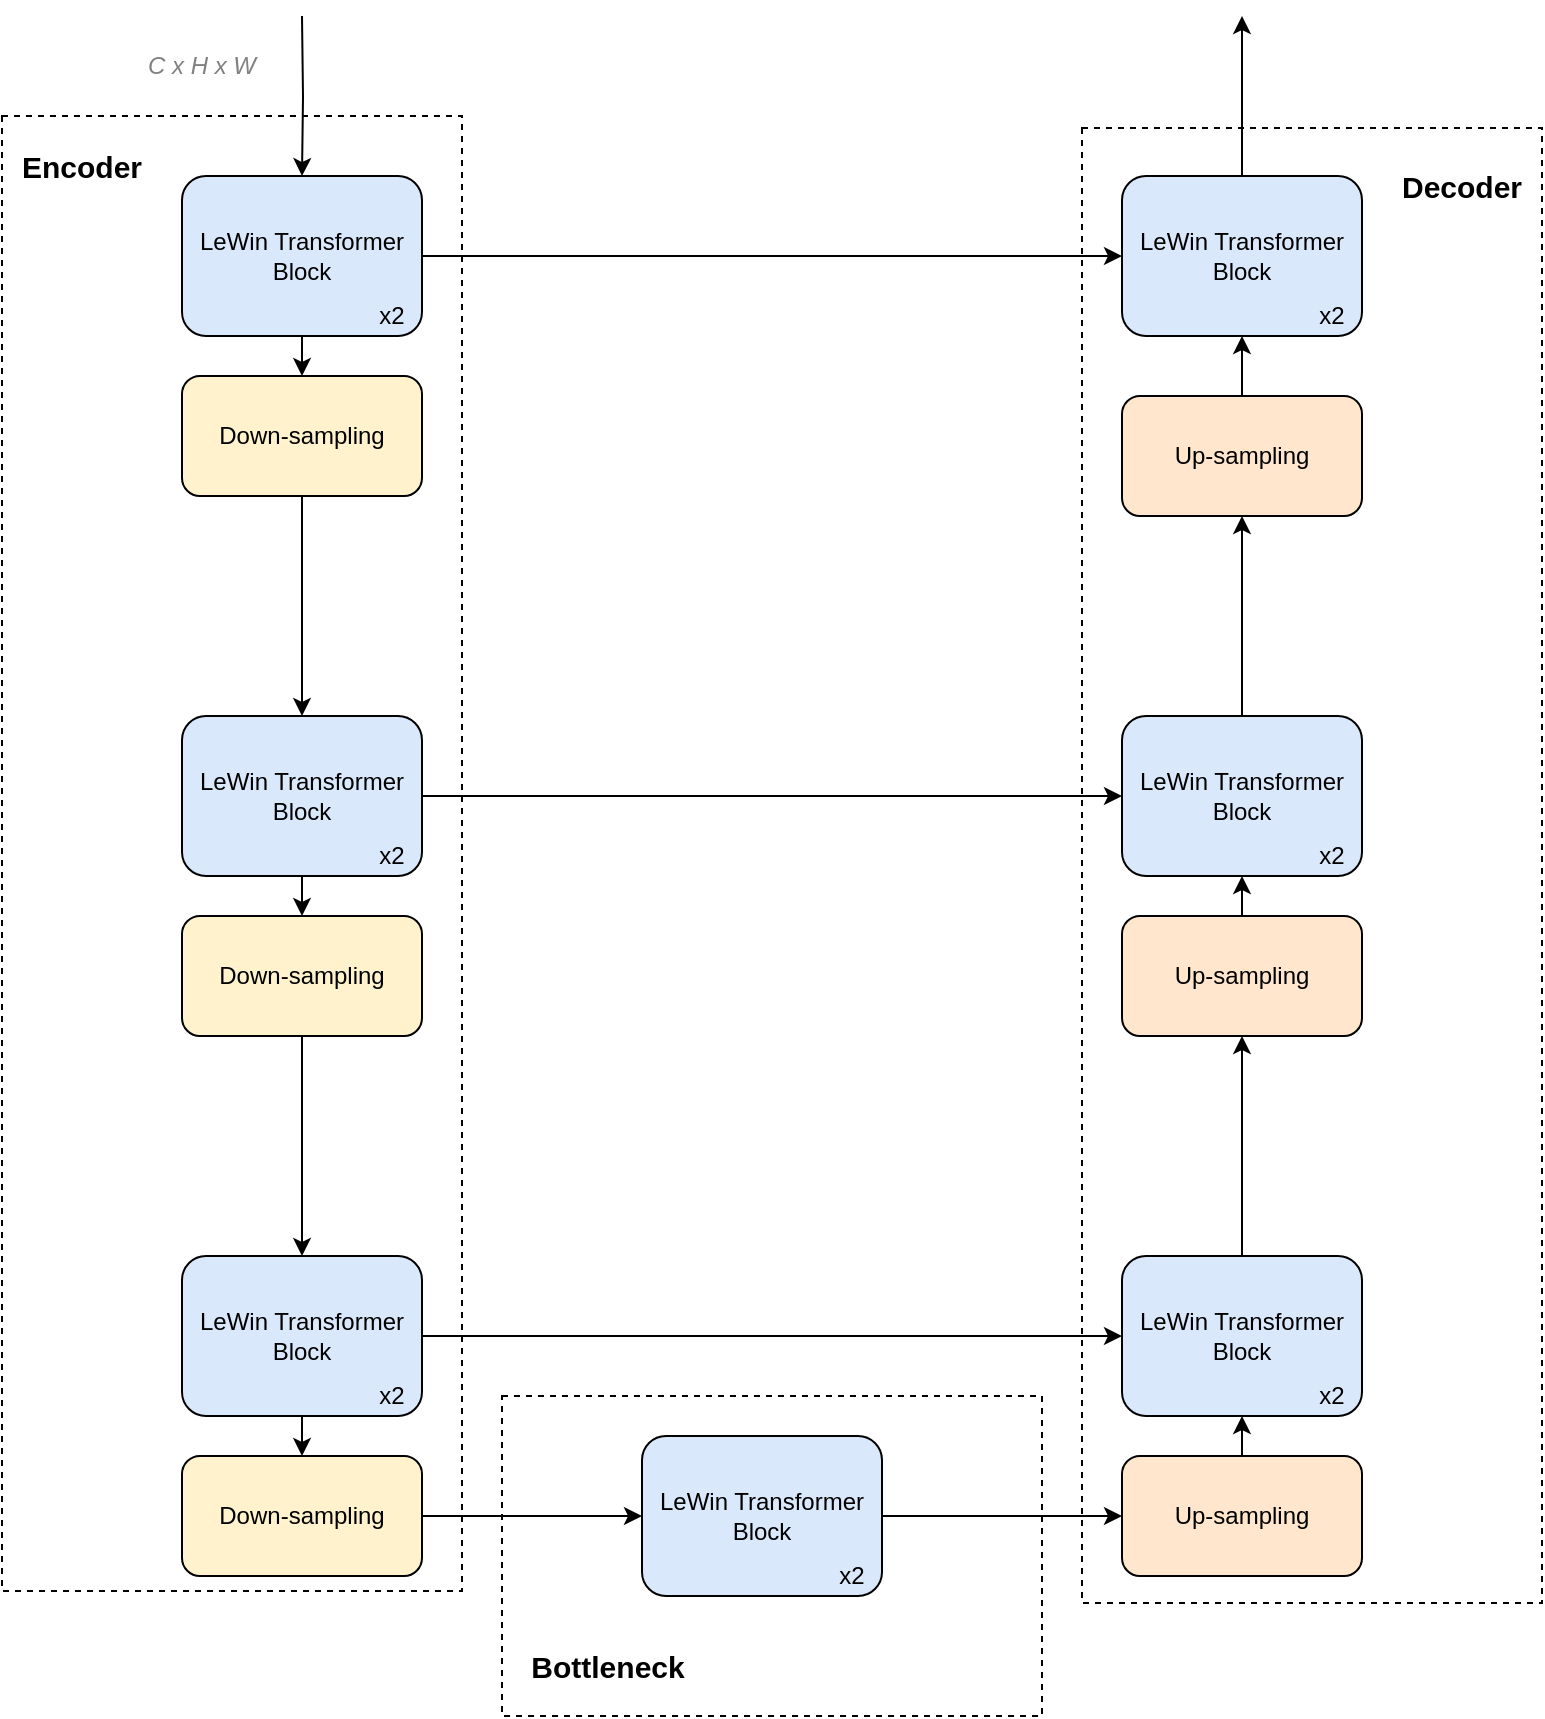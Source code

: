 <mxfile version="15.6.5" type="github">
  <diagram id="IXwqXhgnDkeGvteRUH3C" name="第 1 页">
    <mxGraphModel dx="1221" dy="644" grid="1" gridSize="10" guides="1" tooltips="1" connect="1" arrows="1" fold="1" page="1" pageScale="1" pageWidth="827" pageHeight="1169" math="0" shadow="0">
      <root>
        <mxCell id="0" />
        <mxCell id="1" parent="0" />
        <mxCell id="MLV8fCWVCvASni8vyX7m-54" value="" style="rounded=0;whiteSpace=wrap;html=1;shadow=0;glass=0;labelBackgroundColor=none;sketch=0;fontColor=default;strokeColor=default;fillColor=none;dashed=1;" vertex="1" parent="1">
          <mxGeometry x="70" y="110" width="230" height="737.5" as="geometry" />
        </mxCell>
        <mxCell id="MLV8fCWVCvASni8vyX7m-61" value="" style="rounded=0;whiteSpace=wrap;html=1;shadow=0;glass=0;labelBackgroundColor=none;sketch=0;fontColor=default;strokeColor=default;fillColor=none;dashed=1;" vertex="1" parent="1">
          <mxGeometry x="320" y="750" width="270" height="160" as="geometry" />
        </mxCell>
        <mxCell id="MLV8fCWVCvASni8vyX7m-59" value="" style="rounded=0;whiteSpace=wrap;html=1;shadow=0;glass=0;labelBackgroundColor=none;sketch=0;fontColor=default;strokeColor=default;fillColor=none;dashed=1;" vertex="1" parent="1">
          <mxGeometry x="610" y="116" width="230" height="737.5" as="geometry" />
        </mxCell>
        <mxCell id="MLV8fCWVCvASni8vyX7m-4" value="" style="edgeStyle=orthogonalEdgeStyle;rounded=0;orthogonalLoop=1;jettySize=auto;html=1;fontColor=default;strokeColor=default;labelBackgroundColor=default;" edge="1" parent="1" target="MLV8fCWVCvASni8vyX7m-3">
          <mxGeometry relative="1" as="geometry">
            <mxPoint x="220" y="60" as="sourcePoint" />
          </mxGeometry>
        </mxCell>
        <mxCell id="MLV8fCWVCvASni8vyX7m-14" style="edgeStyle=orthogonalEdgeStyle;rounded=0;orthogonalLoop=1;jettySize=auto;html=1;exitX=0.5;exitY=1;exitDx=0;exitDy=0;entryX=0.5;entryY=0;entryDx=0;entryDy=0;labelBackgroundColor=default;fontColor=default;strokeColor=default;" edge="1" parent="1" source="MLV8fCWVCvASni8vyX7m-3" target="MLV8fCWVCvASni8vyX7m-13">
          <mxGeometry relative="1" as="geometry" />
        </mxCell>
        <mxCell id="MLV8fCWVCvASni8vyX7m-51" style="edgeStyle=orthogonalEdgeStyle;rounded=0;orthogonalLoop=1;jettySize=auto;html=1;exitX=1;exitY=0.5;exitDx=0;exitDy=0;labelBackgroundColor=default;fontColor=default;startArrow=none;startFill=0;endArrow=classic;endFill=1;strokeColor=default;" edge="1" parent="1" source="MLV8fCWVCvASni8vyX7m-3" target="MLV8fCWVCvASni8vyX7m-34">
          <mxGeometry relative="1" as="geometry" />
        </mxCell>
        <mxCell id="MLV8fCWVCvASni8vyX7m-3" value="LeWin Transformer Block" style="rounded=1;whiteSpace=wrap;html=1;fillColor=#dae8fc;strokeColor=#000000;shadow=0;glass=0;sketch=0;labelBackgroundColor=none;fontColor=default;" vertex="1" parent="1">
          <mxGeometry x="160" y="140" width="120" height="80" as="geometry" />
        </mxCell>
        <mxCell id="MLV8fCWVCvASni8vyX7m-5" value="x2" style="text;html=1;strokeColor=none;fillColor=none;align=center;verticalAlign=middle;whiteSpace=wrap;rounded=0;shadow=0;glass=0;sketch=0;fontColor=default;labelBackgroundColor=none;" vertex="1" parent="1">
          <mxGeometry x="250" y="200" width="30" height="20" as="geometry" />
        </mxCell>
        <mxCell id="MLV8fCWVCvASni8vyX7m-16" style="edgeStyle=orthogonalEdgeStyle;rounded=0;orthogonalLoop=1;jettySize=auto;html=1;exitX=0.5;exitY=1;exitDx=0;exitDy=0;entryX=0.5;entryY=0;entryDx=0;entryDy=0;labelBackgroundColor=default;fontColor=default;strokeColor=default;" edge="1" parent="1" source="MLV8fCWVCvASni8vyX7m-6" target="MLV8fCWVCvASni8vyX7m-15">
          <mxGeometry relative="1" as="geometry" />
        </mxCell>
        <mxCell id="MLV8fCWVCvASni8vyX7m-52" style="edgeStyle=orthogonalEdgeStyle;rounded=0;orthogonalLoop=1;jettySize=auto;html=1;exitX=1;exitY=0.5;exitDx=0;exitDy=0;entryX=0;entryY=0.5;entryDx=0;entryDy=0;labelBackgroundColor=default;fontColor=default;startArrow=none;startFill=0;endArrow=classic;endFill=1;strokeColor=default;" edge="1" parent="1" source="MLV8fCWVCvASni8vyX7m-6" target="MLV8fCWVCvASni8vyX7m-32">
          <mxGeometry relative="1" as="geometry" />
        </mxCell>
        <mxCell id="MLV8fCWVCvASni8vyX7m-6" value="LeWin Transformer Block" style="rounded=1;whiteSpace=wrap;html=1;fillColor=#dae8fc;strokeColor=#000000;shadow=0;glass=0;sketch=0;labelBackgroundColor=none;fontColor=default;" vertex="1" parent="1">
          <mxGeometry x="160" y="410" width="120" height="80" as="geometry" />
        </mxCell>
        <mxCell id="MLV8fCWVCvASni8vyX7m-7" value="x2" style="text;html=1;strokeColor=none;fillColor=none;align=center;verticalAlign=middle;whiteSpace=wrap;rounded=0;shadow=0;glass=0;sketch=0;fontColor=default;labelBackgroundColor=none;" vertex="1" parent="1">
          <mxGeometry x="250" y="470" width="30" height="20" as="geometry" />
        </mxCell>
        <mxCell id="MLV8fCWVCvASni8vyX7m-19" style="edgeStyle=orthogonalEdgeStyle;rounded=0;orthogonalLoop=1;jettySize=auto;html=1;exitX=0.5;exitY=1;exitDx=0;exitDy=0;entryX=0.5;entryY=0;entryDx=0;entryDy=0;labelBackgroundColor=default;fontColor=default;strokeColor=default;" edge="1" parent="1" source="MLV8fCWVCvASni8vyX7m-10" target="MLV8fCWVCvASni8vyX7m-18">
          <mxGeometry relative="1" as="geometry" />
        </mxCell>
        <mxCell id="MLV8fCWVCvASni8vyX7m-53" style="edgeStyle=orthogonalEdgeStyle;rounded=0;orthogonalLoop=1;jettySize=auto;html=1;exitX=1;exitY=0.5;exitDx=0;exitDy=0;entryX=0;entryY=0.5;entryDx=0;entryDy=0;labelBackgroundColor=default;fontColor=default;startArrow=none;startFill=0;endArrow=classic;endFill=1;strokeColor=default;" edge="1" parent="1" source="MLV8fCWVCvASni8vyX7m-10" target="MLV8fCWVCvASni8vyX7m-30">
          <mxGeometry relative="1" as="geometry" />
        </mxCell>
        <mxCell id="MLV8fCWVCvASni8vyX7m-10" value="LeWin Transformer Block" style="rounded=1;whiteSpace=wrap;html=1;fillColor=#dae8fc;strokeColor=default;shadow=0;glass=0;sketch=0;labelBackgroundColor=none;fontColor=default;" vertex="1" parent="1">
          <mxGeometry x="160" y="680" width="120" height="80" as="geometry" />
        </mxCell>
        <mxCell id="MLV8fCWVCvASni8vyX7m-11" value="x2" style="text;html=1;strokeColor=none;fillColor=none;align=center;verticalAlign=middle;whiteSpace=wrap;rounded=0;shadow=0;glass=0;sketch=0;fontColor=default;labelBackgroundColor=none;" vertex="1" parent="1">
          <mxGeometry x="250" y="740" width="30" height="20" as="geometry" />
        </mxCell>
        <mxCell id="MLV8fCWVCvASni8vyX7m-21" style="edgeStyle=orthogonalEdgeStyle;rounded=0;orthogonalLoop=1;jettySize=auto;html=1;exitX=0.5;exitY=1;exitDx=0;exitDy=0;labelBackgroundColor=default;fontColor=default;strokeColor=default;" edge="1" parent="1" source="MLV8fCWVCvASni8vyX7m-13" target="MLV8fCWVCvASni8vyX7m-6">
          <mxGeometry relative="1" as="geometry" />
        </mxCell>
        <mxCell id="MLV8fCWVCvASni8vyX7m-13" value="Down-sampling" style="rounded=1;whiteSpace=wrap;html=1;shadow=0;glass=0;labelBackgroundColor=none;sketch=0;strokeColor=#000000;fillColor=#fff2cc;fontColor=default;" vertex="1" parent="1">
          <mxGeometry x="160" y="240" width="120" height="60" as="geometry" />
        </mxCell>
        <mxCell id="MLV8fCWVCvASni8vyX7m-20" style="edgeStyle=orthogonalEdgeStyle;rounded=0;orthogonalLoop=1;jettySize=auto;html=1;exitX=0.5;exitY=1;exitDx=0;exitDy=0;labelBackgroundColor=default;fontColor=default;strokeColor=default;" edge="1" parent="1" source="MLV8fCWVCvASni8vyX7m-15" target="MLV8fCWVCvASni8vyX7m-10">
          <mxGeometry relative="1" as="geometry" />
        </mxCell>
        <mxCell id="MLV8fCWVCvASni8vyX7m-15" value="Down-sampling" style="rounded=1;whiteSpace=wrap;html=1;shadow=0;glass=0;labelBackgroundColor=none;sketch=0;strokeColor=#000000;fillColor=#fff2cc;fontColor=default;" vertex="1" parent="1">
          <mxGeometry x="160" y="510" width="120" height="60" as="geometry" />
        </mxCell>
        <mxCell id="MLV8fCWVCvASni8vyX7m-27" style="edgeStyle=orthogonalEdgeStyle;rounded=0;orthogonalLoop=1;jettySize=auto;html=1;exitX=1;exitY=0.5;exitDx=0;exitDy=0;labelBackgroundColor=default;fontColor=default;startArrow=none;startFill=0;endArrow=classic;endFill=1;strokeColor=default;" edge="1" parent="1" source="MLV8fCWVCvASni8vyX7m-18" target="MLV8fCWVCvASni8vyX7m-25">
          <mxGeometry relative="1" as="geometry" />
        </mxCell>
        <mxCell id="MLV8fCWVCvASni8vyX7m-18" value="Down-sampling" style="rounded=1;whiteSpace=wrap;html=1;shadow=0;glass=0;labelBackgroundColor=none;sketch=0;strokeColor=#000000;fillColor=#fff2cc;fontColor=default;" vertex="1" parent="1">
          <mxGeometry x="160" y="780" width="120" height="60" as="geometry" />
        </mxCell>
        <mxCell id="MLV8fCWVCvASni8vyX7m-22" value="&lt;i&gt;&lt;font&gt;C x H x W&lt;/font&gt;&lt;/i&gt;" style="text;html=1;strokeColor=none;fillColor=none;align=center;verticalAlign=middle;whiteSpace=wrap;rounded=0;shadow=0;glass=0;labelBackgroundColor=none;sketch=0;fontColor=#808080;" vertex="1" parent="1">
          <mxGeometry x="140" y="70" width="60" height="30" as="geometry" />
        </mxCell>
        <mxCell id="MLV8fCWVCvASni8vyX7m-29" style="edgeStyle=orthogonalEdgeStyle;rounded=0;orthogonalLoop=1;jettySize=auto;html=1;exitX=1;exitY=0.5;exitDx=0;exitDy=0;labelBackgroundColor=default;fontColor=default;startArrow=none;startFill=0;endArrow=classic;endFill=1;strokeColor=default;" edge="1" parent="1" source="MLV8fCWVCvASni8vyX7m-25" target="MLV8fCWVCvASni8vyX7m-28">
          <mxGeometry relative="1" as="geometry" />
        </mxCell>
        <mxCell id="MLV8fCWVCvASni8vyX7m-25" value="LeWin Transformer Block" style="rounded=1;whiteSpace=wrap;html=1;fillColor=#dae8fc;strokeColor=default;shadow=0;glass=0;sketch=0;labelBackgroundColor=none;fontColor=default;" vertex="1" parent="1">
          <mxGeometry x="390" y="770" width="120" height="80" as="geometry" />
        </mxCell>
        <mxCell id="MLV8fCWVCvASni8vyX7m-26" value="x2" style="text;html=1;strokeColor=none;fillColor=none;align=center;verticalAlign=middle;whiteSpace=wrap;rounded=0;shadow=0;glass=0;sketch=0;fontColor=default;labelBackgroundColor=none;" vertex="1" parent="1">
          <mxGeometry x="480" y="830" width="30" height="20" as="geometry" />
        </mxCell>
        <mxCell id="MLV8fCWVCvASni8vyX7m-37" style="edgeStyle=orthogonalEdgeStyle;rounded=0;orthogonalLoop=1;jettySize=auto;html=1;exitX=0.5;exitY=0;exitDx=0;exitDy=0;entryX=0.5;entryY=1;entryDx=0;entryDy=0;labelBackgroundColor=default;fontColor=default;startArrow=none;startFill=0;endArrow=classic;endFill=1;strokeColor=default;" edge="1" parent="1" source="MLV8fCWVCvASni8vyX7m-28" target="MLV8fCWVCvASni8vyX7m-30">
          <mxGeometry relative="1" as="geometry" />
        </mxCell>
        <mxCell id="MLV8fCWVCvASni8vyX7m-28" value="Up-sampling" style="rounded=1;whiteSpace=wrap;html=1;shadow=0;glass=0;labelBackgroundColor=none;sketch=0;strokeColor=#000000;fillColor=#ffe6cc;fontColor=default;" vertex="1" parent="1">
          <mxGeometry x="630" y="780" width="120" height="60" as="geometry" />
        </mxCell>
        <mxCell id="MLV8fCWVCvASni8vyX7m-39" style="edgeStyle=orthogonalEdgeStyle;rounded=0;orthogonalLoop=1;jettySize=auto;html=1;exitX=0.5;exitY=0;exitDx=0;exitDy=0;labelBackgroundColor=default;fontColor=default;startArrow=none;startFill=0;endArrow=classic;endFill=1;strokeColor=default;" edge="1" parent="1" source="MLV8fCWVCvASni8vyX7m-30" target="MLV8fCWVCvASni8vyX7m-38">
          <mxGeometry relative="1" as="geometry" />
        </mxCell>
        <mxCell id="MLV8fCWVCvASni8vyX7m-30" value="LeWin Transformer Block" style="rounded=1;whiteSpace=wrap;html=1;fillColor=#dae8fc;strokeColor=default;shadow=0;glass=0;sketch=0;labelBackgroundColor=none;fontColor=default;" vertex="1" parent="1">
          <mxGeometry x="630" y="680" width="120" height="80" as="geometry" />
        </mxCell>
        <mxCell id="MLV8fCWVCvASni8vyX7m-31" value="x2" style="text;html=1;strokeColor=none;fillColor=none;align=center;verticalAlign=middle;whiteSpace=wrap;rounded=0;shadow=0;glass=0;sketch=0;fontColor=default;labelBackgroundColor=none;" vertex="1" parent="1">
          <mxGeometry x="720" y="740" width="30" height="20" as="geometry" />
        </mxCell>
        <mxCell id="MLV8fCWVCvASni8vyX7m-43" style="edgeStyle=orthogonalEdgeStyle;rounded=0;orthogonalLoop=1;jettySize=auto;html=1;exitX=0.5;exitY=0;exitDx=0;exitDy=0;entryX=0.5;entryY=1;entryDx=0;entryDy=0;labelBackgroundColor=default;fontColor=default;startArrow=none;startFill=0;endArrow=classic;endFill=1;strokeColor=default;" edge="1" parent="1" source="MLV8fCWVCvASni8vyX7m-32" target="MLV8fCWVCvASni8vyX7m-41">
          <mxGeometry relative="1" as="geometry" />
        </mxCell>
        <mxCell id="MLV8fCWVCvASni8vyX7m-32" value="LeWin Transformer Block" style="rounded=1;whiteSpace=wrap;html=1;fillColor=#dae8fc;strokeColor=default;shadow=0;glass=0;sketch=0;labelBackgroundColor=none;fontColor=default;" vertex="1" parent="1">
          <mxGeometry x="630" y="410" width="120" height="80" as="geometry" />
        </mxCell>
        <mxCell id="MLV8fCWVCvASni8vyX7m-33" value="x2" style="text;html=1;strokeColor=none;fillColor=none;align=center;verticalAlign=middle;whiteSpace=wrap;rounded=0;shadow=0;glass=0;sketch=0;fontColor=default;labelBackgroundColor=none;" vertex="1" parent="1">
          <mxGeometry x="720" y="470" width="30" height="20" as="geometry" />
        </mxCell>
        <mxCell id="MLV8fCWVCvASni8vyX7m-44" style="edgeStyle=orthogonalEdgeStyle;rounded=0;orthogonalLoop=1;jettySize=auto;html=1;exitX=0.5;exitY=0;exitDx=0;exitDy=0;entryX=0.5;entryY=1;entryDx=0;entryDy=0;labelBackgroundColor=default;fontColor=default;startArrow=none;startFill=0;endArrow=classic;endFill=1;strokeColor=default;" edge="1" parent="1" source="MLV8fCWVCvASni8vyX7m-34">
          <mxGeometry relative="1" as="geometry">
            <mxPoint x="690" y="60" as="targetPoint" />
          </mxGeometry>
        </mxCell>
        <mxCell id="MLV8fCWVCvASni8vyX7m-34" value="LeWin Transformer Block" style="rounded=1;whiteSpace=wrap;html=1;fillColor=#dae8fc;strokeColor=default;shadow=0;glass=0;sketch=0;labelBackgroundColor=none;fontColor=default;" vertex="1" parent="1">
          <mxGeometry x="630" y="140" width="120" height="80" as="geometry" />
        </mxCell>
        <mxCell id="MLV8fCWVCvASni8vyX7m-35" value="x2" style="text;html=1;strokeColor=none;fillColor=none;align=center;verticalAlign=middle;whiteSpace=wrap;rounded=0;shadow=0;glass=0;sketch=0;fontColor=default;labelBackgroundColor=none;" vertex="1" parent="1">
          <mxGeometry x="720" y="200" width="30" height="20" as="geometry" />
        </mxCell>
        <mxCell id="MLV8fCWVCvASni8vyX7m-40" style="edgeStyle=orthogonalEdgeStyle;rounded=0;orthogonalLoop=1;jettySize=auto;html=1;exitX=0.5;exitY=0;exitDx=0;exitDy=0;entryX=0.5;entryY=1;entryDx=0;entryDy=0;labelBackgroundColor=default;fontColor=default;startArrow=none;startFill=0;endArrow=classic;endFill=1;strokeColor=default;" edge="1" parent="1" source="MLV8fCWVCvASni8vyX7m-38" target="MLV8fCWVCvASni8vyX7m-32">
          <mxGeometry relative="1" as="geometry" />
        </mxCell>
        <mxCell id="MLV8fCWVCvASni8vyX7m-38" value="Up-sampling" style="rounded=1;whiteSpace=wrap;html=1;shadow=0;glass=0;labelBackgroundColor=none;sketch=0;strokeColor=#000000;fillColor=#ffe6cc;fontColor=default;" vertex="1" parent="1">
          <mxGeometry x="630" y="510" width="120" height="60" as="geometry" />
        </mxCell>
        <mxCell id="MLV8fCWVCvASni8vyX7m-42" style="edgeStyle=orthogonalEdgeStyle;rounded=0;orthogonalLoop=1;jettySize=auto;html=1;exitX=0.5;exitY=0;exitDx=0;exitDy=0;entryX=0.5;entryY=1;entryDx=0;entryDy=0;labelBackgroundColor=default;fontColor=default;startArrow=none;startFill=0;endArrow=classic;endFill=1;strokeColor=default;" edge="1" parent="1" source="MLV8fCWVCvASni8vyX7m-41" target="MLV8fCWVCvASni8vyX7m-34">
          <mxGeometry relative="1" as="geometry" />
        </mxCell>
        <mxCell id="MLV8fCWVCvASni8vyX7m-41" value="Up-sampling" style="rounded=1;whiteSpace=wrap;html=1;shadow=0;glass=0;labelBackgroundColor=none;sketch=0;strokeColor=#000000;fillColor=#ffe6cc;fontColor=default;" vertex="1" parent="1">
          <mxGeometry x="630" y="250" width="120" height="60" as="geometry" />
        </mxCell>
        <mxCell id="MLV8fCWVCvASni8vyX7m-57" value="&lt;b&gt;&lt;font style=&quot;font-size: 15px&quot;&gt;Encoder&lt;/font&gt;&lt;/b&gt;" style="text;html=1;strokeColor=none;fillColor=none;align=center;verticalAlign=middle;whiteSpace=wrap;rounded=0;shadow=0;glass=0;dashed=1;labelBackgroundColor=none;sketch=0;fontColor=default;" vertex="1" parent="1">
          <mxGeometry x="70" y="110" width="80" height="50" as="geometry" />
        </mxCell>
        <mxCell id="MLV8fCWVCvASni8vyX7m-60" value="&lt;b&gt;&lt;font style=&quot;font-size: 15px&quot;&gt;Decoder&lt;/font&gt;&lt;/b&gt;" style="text;html=1;strokeColor=none;fillColor=none;align=center;verticalAlign=middle;whiteSpace=wrap;rounded=0;shadow=0;glass=0;dashed=1;labelBackgroundColor=none;sketch=0;fontColor=default;" vertex="1" parent="1">
          <mxGeometry x="760" y="120" width="80" height="50" as="geometry" />
        </mxCell>
        <mxCell id="MLV8fCWVCvASni8vyX7m-62" value="&lt;span style=&quot;font-size: 15px&quot;&gt;&lt;b&gt;Bottleneck&lt;/b&gt;&lt;/span&gt;" style="text;html=1;strokeColor=none;fillColor=none;align=center;verticalAlign=middle;whiteSpace=wrap;rounded=0;shadow=0;glass=0;dashed=1;labelBackgroundColor=none;sketch=0;fontColor=default;" vertex="1" parent="1">
          <mxGeometry x="333" y="860" width="80" height="50" as="geometry" />
        </mxCell>
      </root>
    </mxGraphModel>
  </diagram>
</mxfile>
